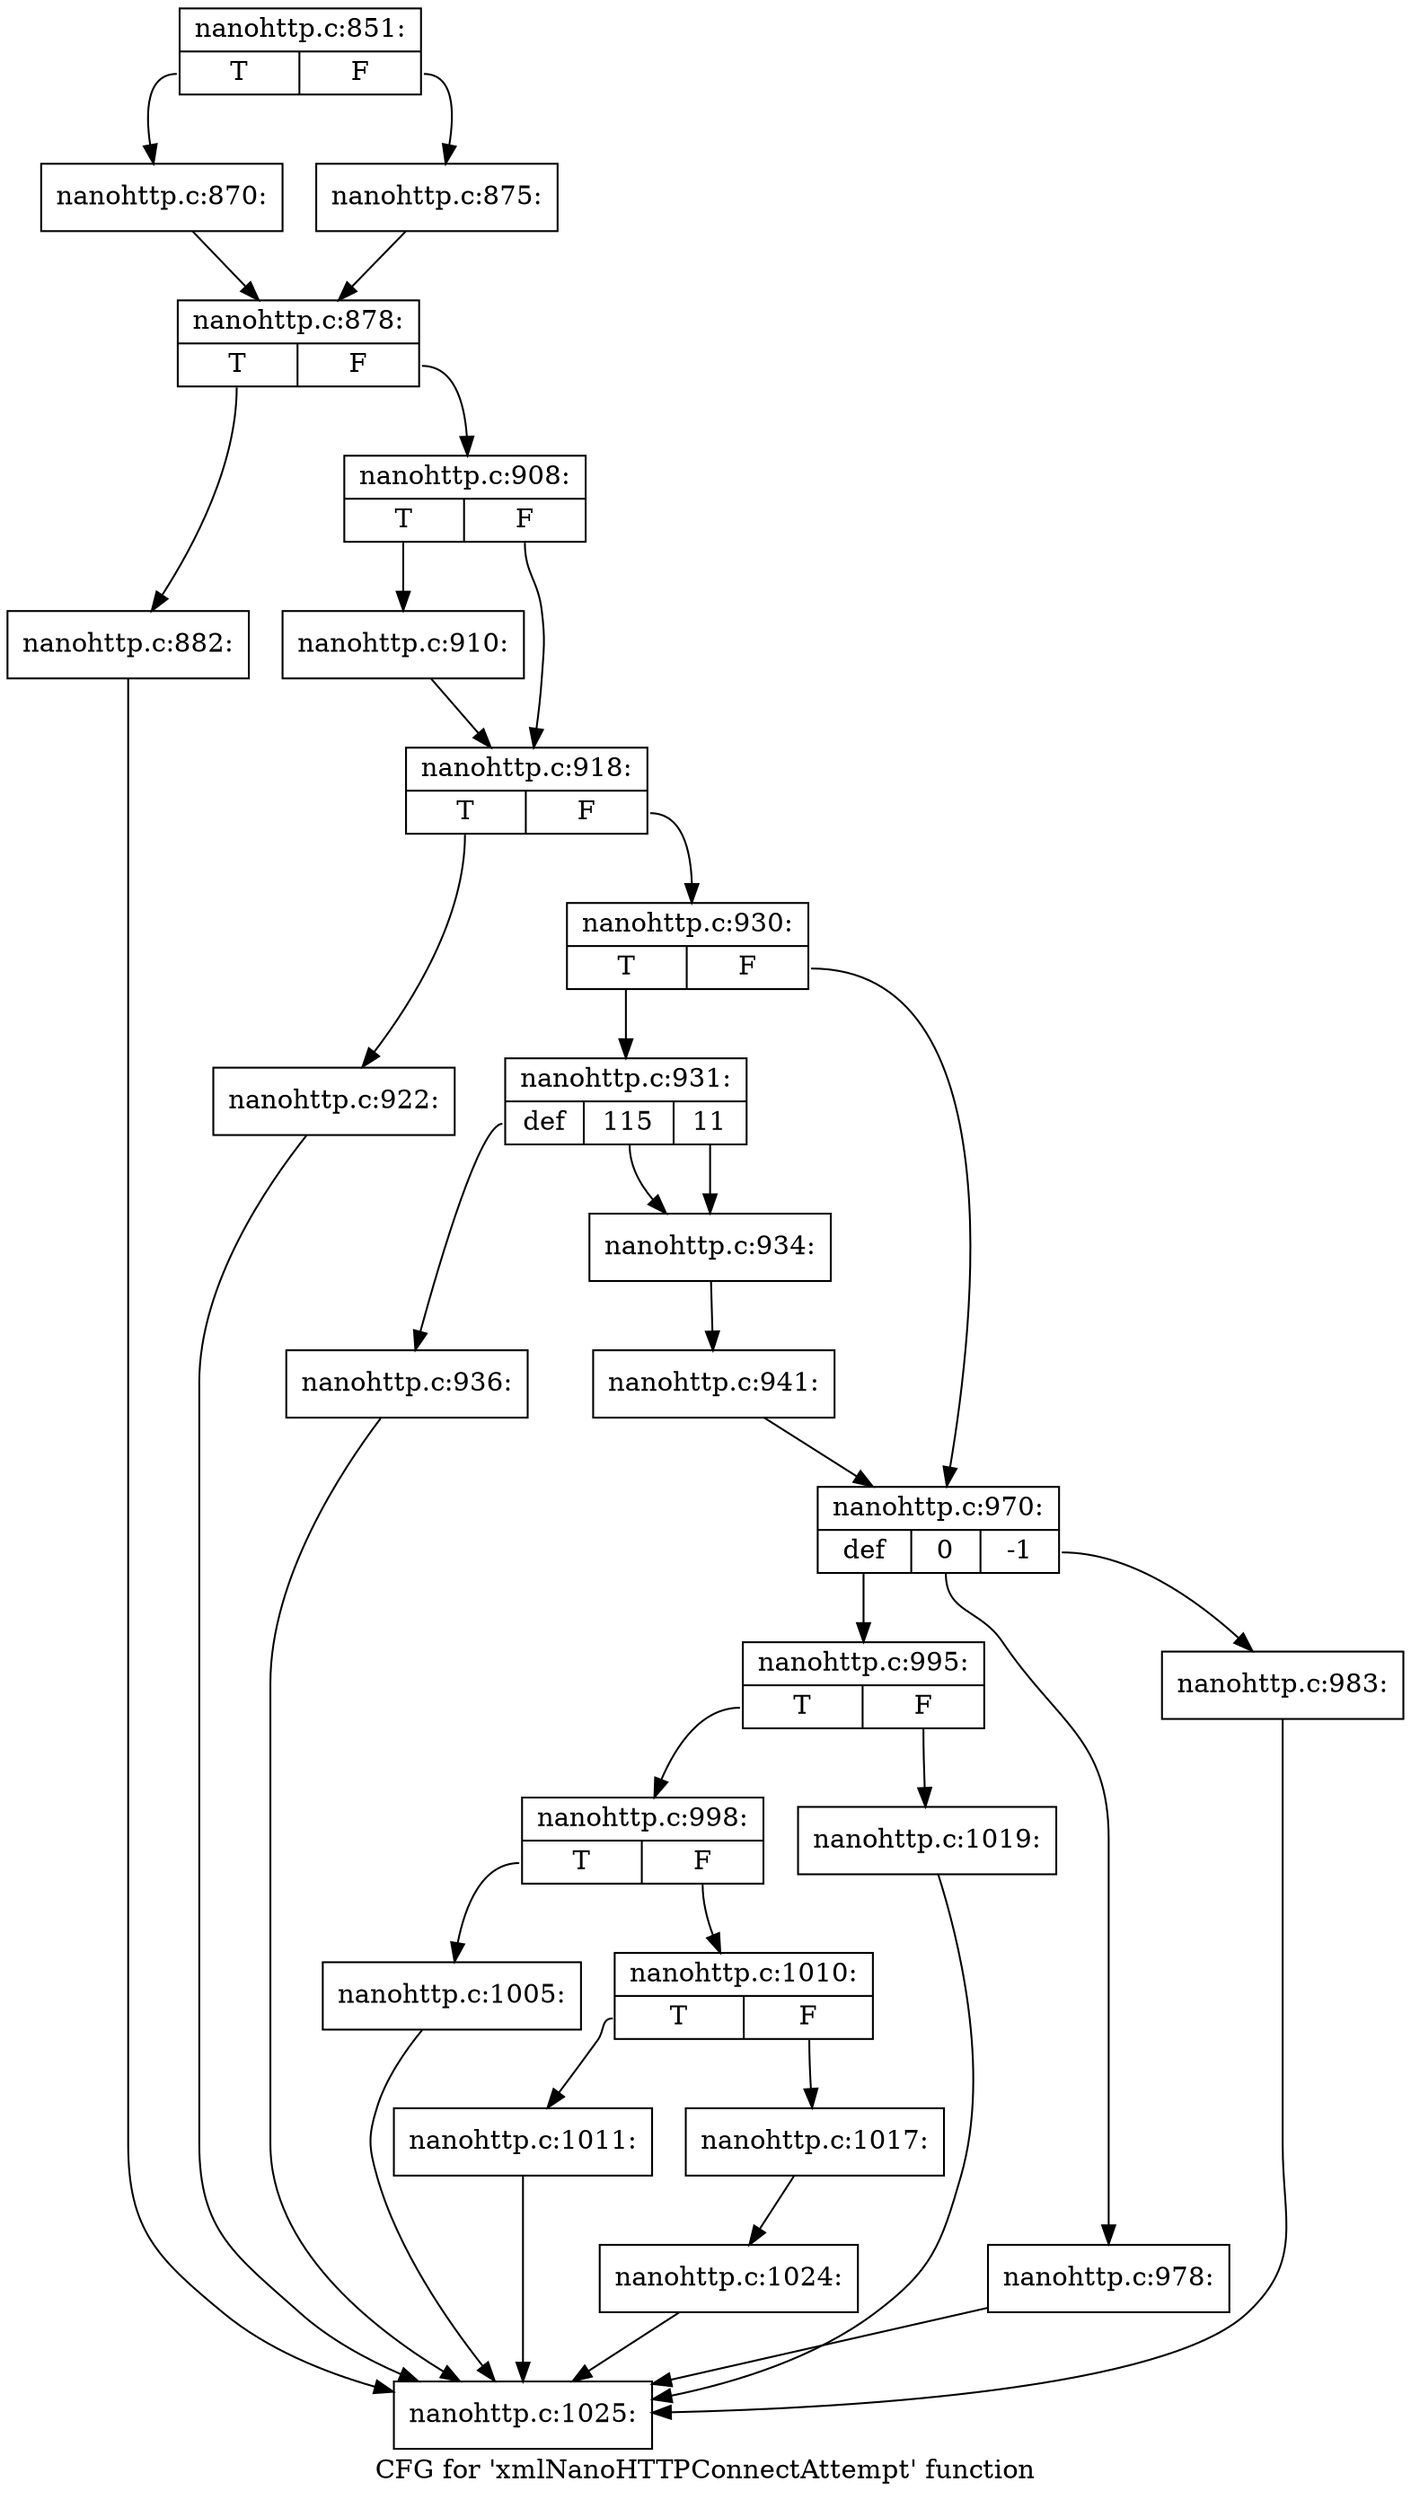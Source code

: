 digraph "CFG for 'xmlNanoHTTPConnectAttempt' function" {
	label="CFG for 'xmlNanoHTTPConnectAttempt' function";

	Node0x448c2c0 [shape=record,label="{nanohttp.c:851:|{<s0>T|<s1>F}}"];
	Node0x448c2c0:s0 -> Node0x442e280;
	Node0x448c2c0:s1 -> Node0x442e320;
	Node0x442e280 [shape=record,label="{nanohttp.c:870:}"];
	Node0x442e280 -> Node0x442e2d0;
	Node0x442e320 [shape=record,label="{nanohttp.c:875:}"];
	Node0x442e320 -> Node0x442e2d0;
	Node0x442e2d0 [shape=record,label="{nanohttp.c:878:|{<s0>T|<s1>F}}"];
	Node0x442e2d0:s0 -> Node0x442f680;
	Node0x442e2d0:s1 -> Node0x442f6d0;
	Node0x442f680 [shape=record,label="{nanohttp.c:882:}"];
	Node0x442f680 -> Node0x448c760;
	Node0x442f6d0 [shape=record,label="{nanohttp.c:908:|{<s0>T|<s1>F}}"];
	Node0x442f6d0:s0 -> Node0x4431c00;
	Node0x442f6d0:s1 -> Node0x4431c50;
	Node0x4431c00 [shape=record,label="{nanohttp.c:910:}"];
	Node0x4431c00 -> Node0x4431c50;
	Node0x4431c50 [shape=record,label="{nanohttp.c:918:|{<s0>T|<s1>F}}"];
	Node0x4431c50:s0 -> Node0x4494f40;
	Node0x4431c50:s1 -> Node0x44958e0;
	Node0x4494f40 [shape=record,label="{nanohttp.c:922:}"];
	Node0x4494f40 -> Node0x448c760;
	Node0x44958e0 [shape=record,label="{nanohttp.c:930:|{<s0>T|<s1>F}}"];
	Node0x44958e0:s0 -> Node0x4496130;
	Node0x44958e0:s1 -> Node0x4496180;
	Node0x4496130 [shape=record,label="{nanohttp.c:931:|{<s0>def|<s1>115|<s2>11}}"];
	Node0x4496130:s0 -> Node0x4496ce0;
	Node0x4496130:s1 -> Node0x4496f50;
	Node0x4496130:s2 -> Node0x4496f50;
	Node0x4496f50 [shape=record,label="{nanohttp.c:934:}"];
	Node0x4496f50 -> Node0x4496700;
	Node0x4496ce0 [shape=record,label="{nanohttp.c:936:}"];
	Node0x4496ce0 -> Node0x448c760;
	Node0x4496700 [shape=record,label="{nanohttp.c:941:}"];
	Node0x4496700 -> Node0x4496180;
	Node0x4496180 [shape=record,label="{nanohttp.c:970:|{<s0>def|<s1>0|<s2>-1}}"];
	Node0x4496180:s0 -> Node0x44978d0;
	Node0x4496180:s1 -> Node0x4497f10;
	Node0x4496180:s2 -> Node0x4498440;
	Node0x4497f10 [shape=record,label="{nanohttp.c:978:}"];
	Node0x4497f10 -> Node0x448c760;
	Node0x4498440 [shape=record,label="{nanohttp.c:983:}"];
	Node0x4498440 -> Node0x448c760;
	Node0x44978d0 [shape=record,label="{nanohttp.c:995:|{<s0>T|<s1>F}}"];
	Node0x44978d0:s0 -> Node0x4497c10;
	Node0x44978d0:s1 -> Node0x4498ab0;
	Node0x4497c10 [shape=record,label="{nanohttp.c:998:|{<s0>T|<s1>F}}"];
	Node0x4497c10:s0 -> Node0x4499300;
	Node0x4497c10:s1 -> Node0x4499350;
	Node0x4499300 [shape=record,label="{nanohttp.c:1005:}"];
	Node0x4499300 -> Node0x448c760;
	Node0x4499350 [shape=record,label="{nanohttp.c:1010:|{<s0>T|<s1>F}}"];
	Node0x4499350:s0 -> Node0x4499a80;
	Node0x4499350:s1 -> Node0x449a350;
	Node0x4499a80 [shape=record,label="{nanohttp.c:1011:}"];
	Node0x4499a80 -> Node0x448c760;
	Node0x449a350 [shape=record,label="{nanohttp.c:1017:}"];
	Node0x449a350 -> Node0x4498a60;
	Node0x4498ab0 [shape=record,label="{nanohttp.c:1019:}"];
	Node0x4498ab0 -> Node0x448c760;
	Node0x4498a60 [shape=record,label="{nanohttp.c:1024:}"];
	Node0x4498a60 -> Node0x448c760;
	Node0x448c760 [shape=record,label="{nanohttp.c:1025:}"];
}

